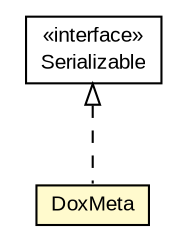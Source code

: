 #!/usr/local/bin/dot
#
# Class diagram 
# Generated by UMLGraph version R5_6-24-gf6e263 (http://www.umlgraph.org/)
#

digraph G {
	edge [fontname="arial",fontsize=10,labelfontname="arial",labelfontsize=10];
	node [fontname="arial",fontsize=10,shape=plaintext];
	nodesep=0.25;
	ranksep=0.5;
	// net.trajano.doxdb.DoxMeta
	c639 [label=<<table title="net.trajano.doxdb.DoxMeta" border="0" cellborder="1" cellspacing="0" cellpadding="2" port="p" bgcolor="lemonChiffon" href="./DoxMeta.html">
		<tr><td><table border="0" cellspacing="0" cellpadding="1">
<tr><td align="center" balign="center"> DoxMeta </td></tr>
		</table></td></tr>
		</table>>, URL="./DoxMeta.html", fontname="arial", fontcolor="black", fontsize=10.0];
	//net.trajano.doxdb.DoxMeta implements java.io.Serializable
	c672:p -> c639:p [dir=back,arrowtail=empty,style=dashed];
	// java.io.Serializable
	c672 [label=<<table title="java.io.Serializable" border="0" cellborder="1" cellspacing="0" cellpadding="2" port="p" href="http://java.sun.com/j2se/1.4.2/docs/api/java/io/Serializable.html">
		<tr><td><table border="0" cellspacing="0" cellpadding="1">
<tr><td align="center" balign="center"> &#171;interface&#187; </td></tr>
<tr><td align="center" balign="center"> Serializable </td></tr>
		</table></td></tr>
		</table>>, URL="http://java.sun.com/j2se/1.4.2/docs/api/java/io/Serializable.html", fontname="arial", fontcolor="black", fontsize=10.0];
}

